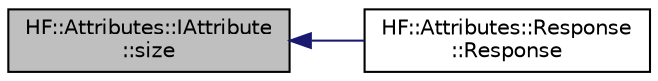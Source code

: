 digraph "HF::Attributes::IAttribute::size"
{
  edge [fontname="Helvetica",fontsize="10",labelfontname="Helvetica",labelfontsize="10"];
  node [fontname="Helvetica",fontsize="10",shape=record];
  rankdir="LR";
  Node26 [label="HF::Attributes::IAttribute\l::size",height=0.2,width=0.4,color="black", fillcolor="grey75", style="filled", fontcolor="black"];
  Node26 -> Node27 [dir="back",color="midnightblue",fontsize="10",style="solid",fontname="Helvetica"];
  Node27 [label="HF::Attributes::Response\l::Response",height=0.2,width=0.4,color="black", fillcolor="white", style="filled",URL="$structHF_1_1Attributes_1_1Response.html#a047d84b704580e2e2a6d037b0cb83e88",tooltip="Constructor. "];
}
